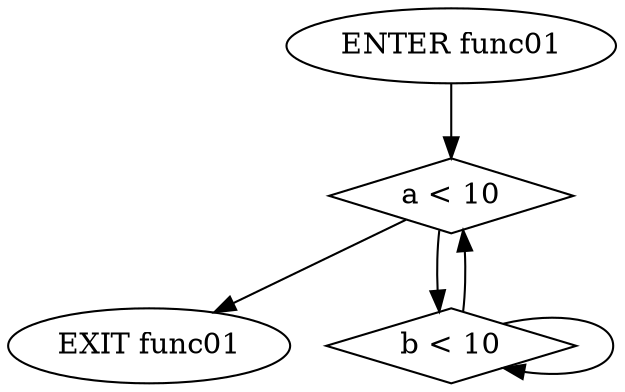 digraph G {
  0 [ label="ENTER func01" ];
  1 [ label="EXIT func01" ];
  2 [ shape="diamond" label="a < 10" ];
  3 [ shape="diamond" label="b < 10" ];
  0 -> 2;
  2 -> 3;
  3 -> 3;
  3 -> 2;
  2 -> 1;
}
